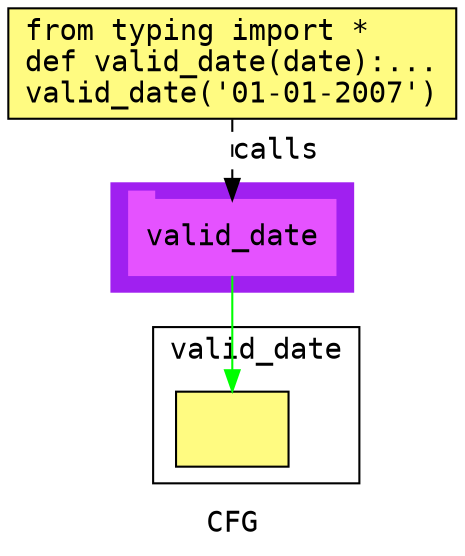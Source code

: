digraph cluster32CFG {
	graph [bb="0,0,215,259",
		compound=True,
		fontname="DejaVu Sans Mono",
		label=CFG,
		lheight=0.21,
		lp="107.5,11.5",
		lwidth=0.35,
		pack=False,
		rankdir=TB,
		ranksep=0.02
	];
	node [fontname="DejaVu Sans Mono",
		label="\N"
	];
	edge [fontname="DejaVu Sans Mono"];
	subgraph cluster_1 {
		graph [bb="49.5,123,165.5,175",
			color=purple,
			compound=true,
			fontname="DejaVu Sans Mono",
			label="",
			rankdir=TB,
			ranksep=0.02,
			shape=tab,
			style=filled
		];
		node [fontname="DejaVu Sans Mono"];
		edge [fontname="DejaVu Sans Mono"];
		28	[color="#E552FF",
			height=0.5,
			label=valid_date,
			linenum="[22]",
			pos="107.5,149",
			shape=tab,
			style=filled,
			width=1.375];
	}
	subgraph cluster0valid_date {
		graph [bb="69.5,31,168.5,106",
			compound=True,
			fontname="DejaVu Sans Mono",
			label=valid_date,
			lheight=0.21,
			lp="119,94.5",
			lwidth=1.15,
			pack=False,
			rankdir=TB,
			ranksep=0.02
		];
		node [fontname="DejaVu Sans Mono"];
		edge [fontname="DejaVu Sans Mono"];
		3	[fillcolor="#FFFB81",
			height=0.5,
			label="",
			linenum="[]",
			pos="107.5,57",
			shape=rectangle,
			style="filled,solid",
			width=0.75];
	}
	1	[fillcolor="#FFFB81",
		height=0.73611,
		label="from typing import *\ldef valid_date(date):...\lvalid_date('01-01-2007')\l",
		linenum="[1]",
		pos="107.5,232.5",
		shape=rectangle,
		style="filled,solid",
		width=2.9861];
	1 -> 28	[label=calls,
		lp="128.5,190.5",
		pos="e,107.5,167.13 107.5,205.71 107.5,196.66 107.5,186.47 107.5,177.3",
		style=dashed];
	28 -> 3	[color=green,
		pos="e,107.5,75.3 107.5,130.65 107.5,117.82 107.5,100.11 107.5,85.381"];
}

